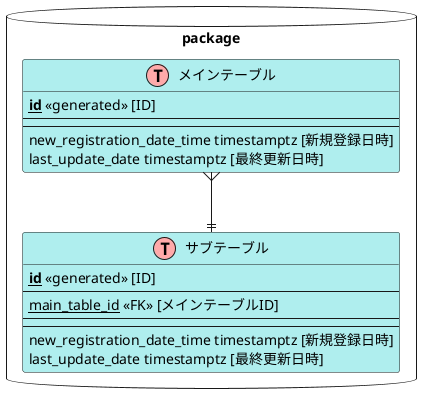 ' PlantUML ER図ファイルの拡張子 puml

' --------------------------------------------------
' ルール
' テーブルの背景色
' リソースエンティティ
' #PaleTurquoise
' 水色 緑色系 (落ち着いた色)
' --------------------------------------------------

' --------------------------------------------------
' イベントエンティティ
' #NavajoWhite
' 黄色 オレンジ色系 (活発な色)
' --------------------------------------------------

' --------------------------------------------------
' |o-- 0 か 1
' ||-- 1 のみ
' }o-- 0 以上
' }|-- 1 以上
' registration_records }-d-|| countries
' --------------------------------------------------


' --------------------------------------------------
' テンプレート
' --------------------------------------------------

@startuml table_name

!define Table(name,desc) entity name as "desc" << (T,#FFAAAA) >>
!define primary_key(x) <b><u>x</u></b>
!define foreign_key(x) <u>x</u>

' パッケージ
package package <<Database>> {

' テーブルの名前小文字複数形スネークケース
Table(main_tables, "メインテーブル") #PaleTurquoise {
    primary_key(id) <<generated>> [ID]
    --
    ' テーブルのカラム名 小文字スネークケース
    --
    ' 日付
    new_registration_date_time timestamptz [新規登録日時]
    last_update_date timestamptz [最終更新日時]
}

Table(sub_tables, "サブテーブル") #PaleTurquoise {
    primary_key(id) <<generated>> [ID]
    --
    ' 外部キー
    foreign_key(main_table_id) <<FK>> [メインテーブルID]
    --
    ' テーブルのカラム名 小文字スネークケース
    --
    ' 日付
    new_registration_date_time timestamptz [新規登録日時]
    last_update_date timestamptz [最終更新日時]
}



 main_tables }--|| sub_tables

'パッケージの閉じカッコ
}

@enduml